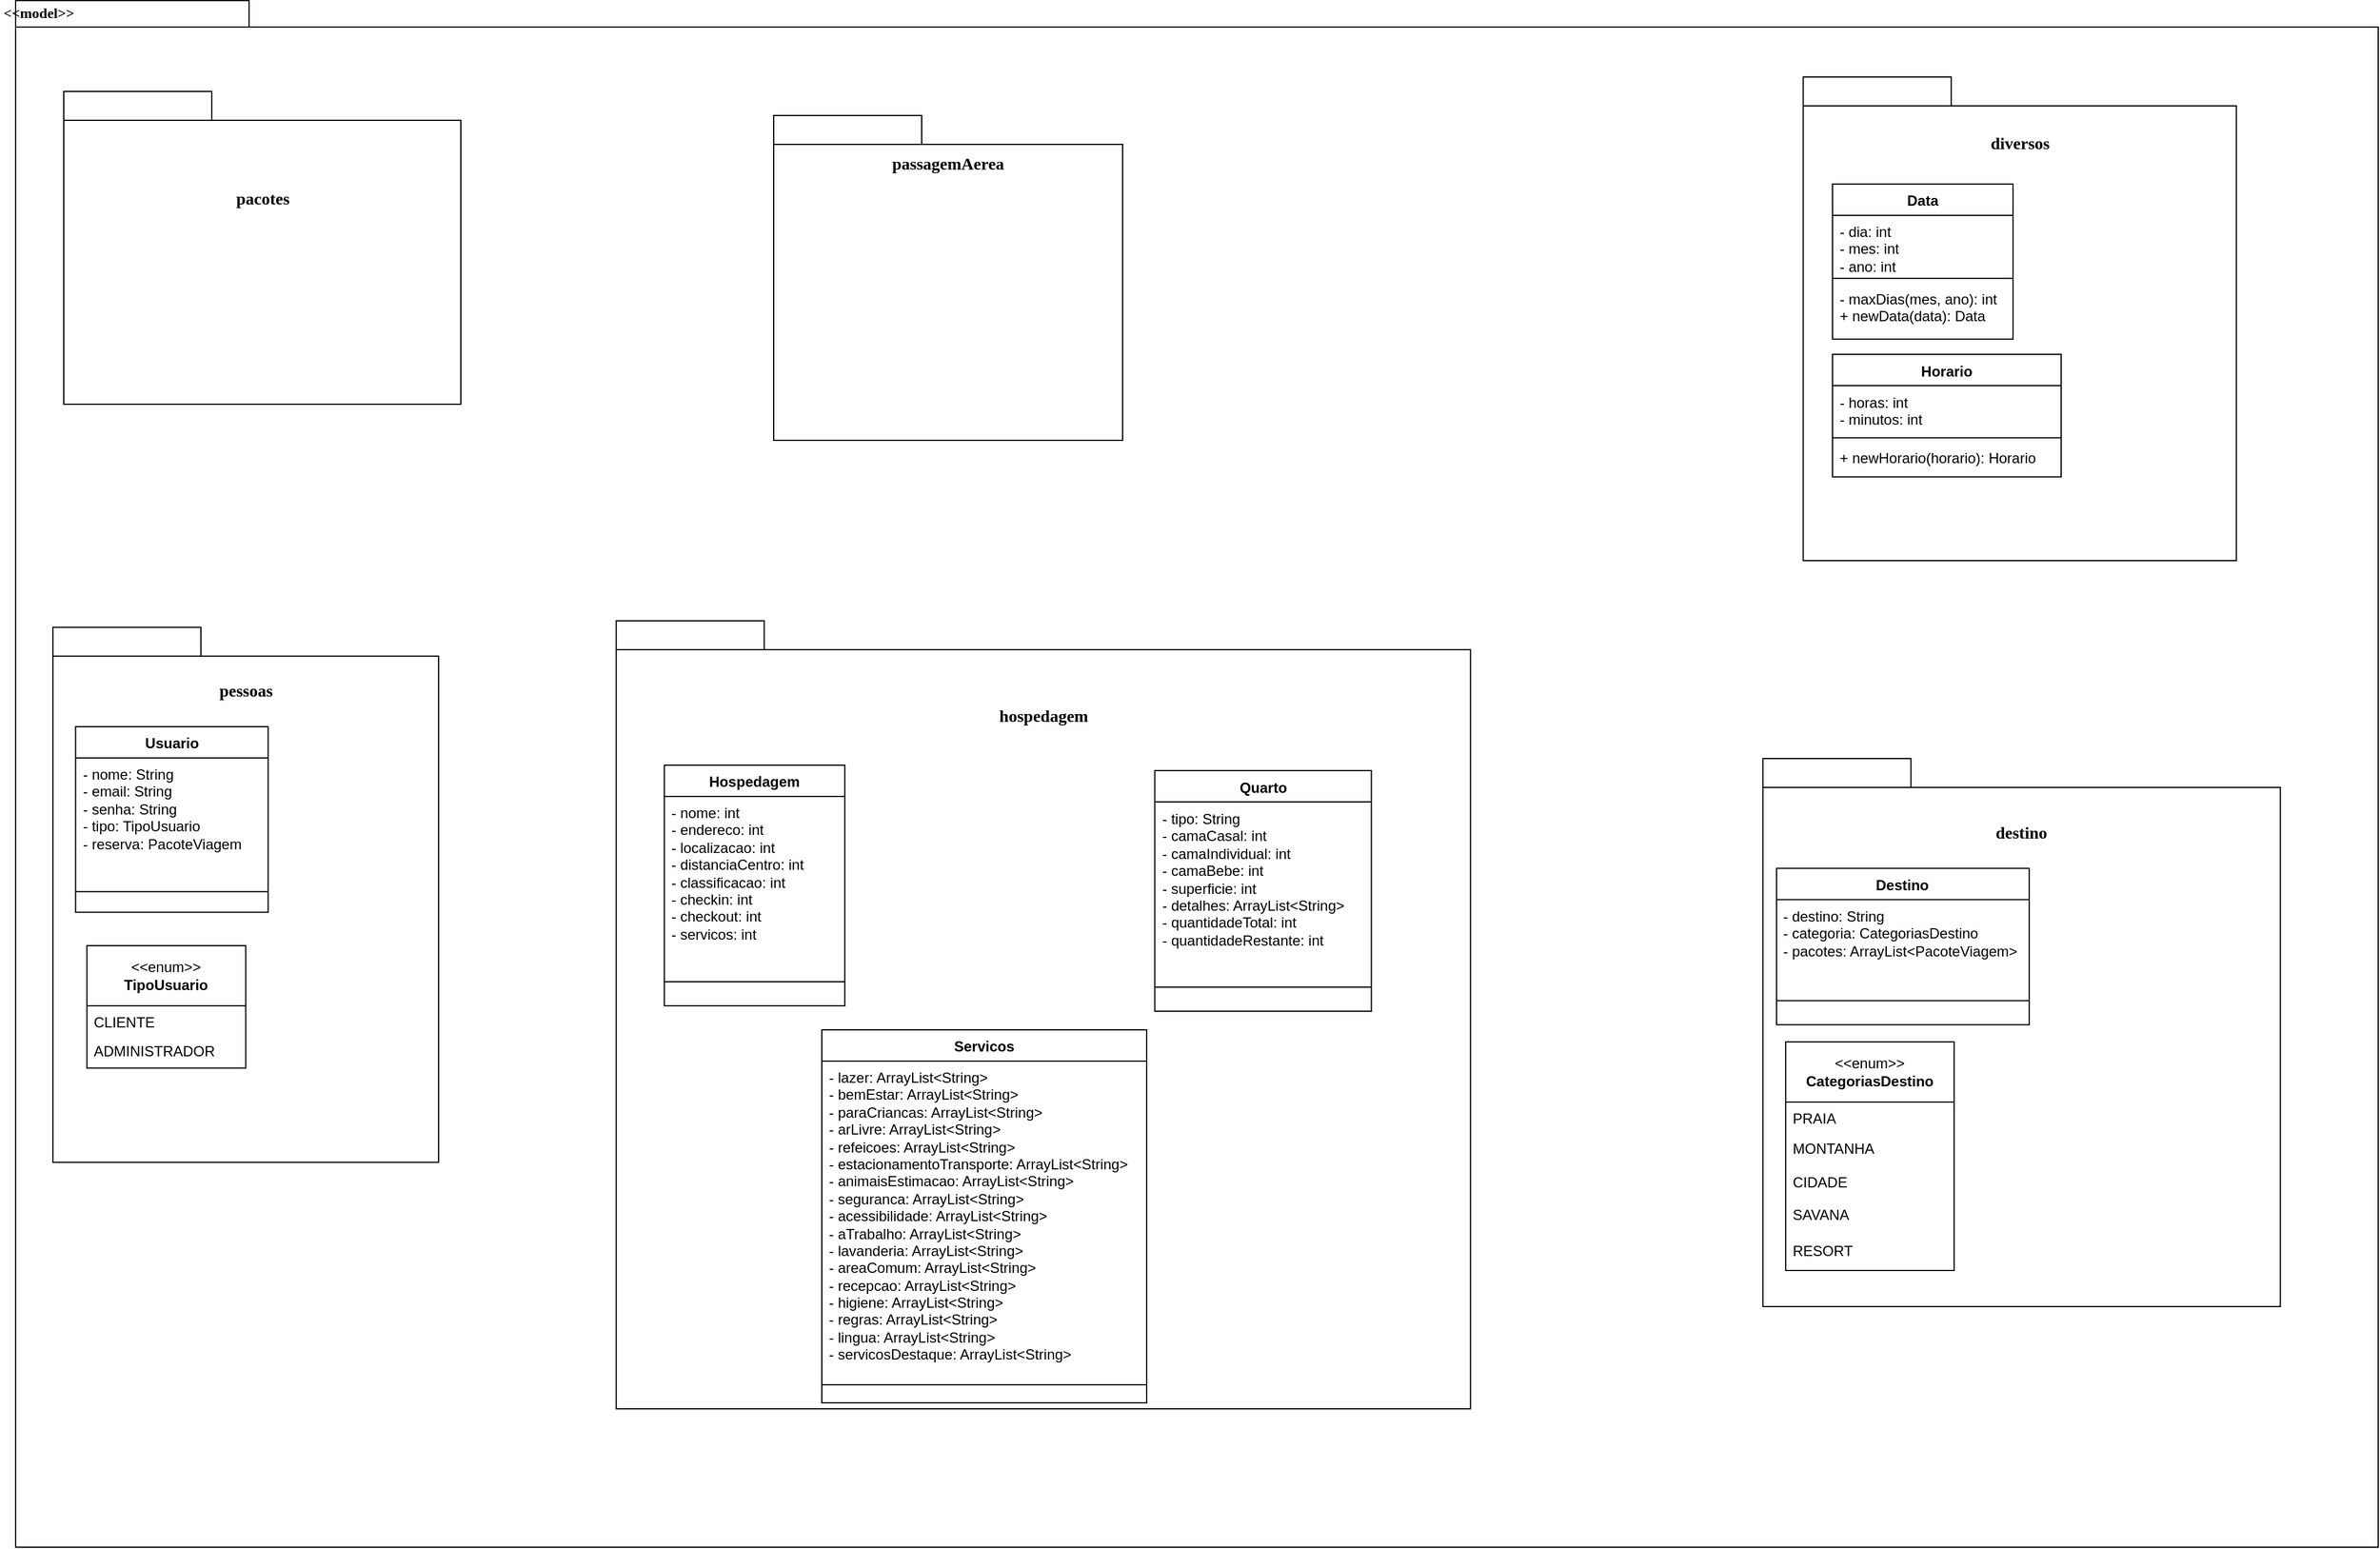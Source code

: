 <mxfile version="22.1.4" type="github">
  <diagram name="Page-1" id="b5b7bab2-c9e2-2cf4-8b2a-24fd1a2a6d21">
    <mxGraphModel dx="1179" dy="453" grid="1" gridSize="10" guides="1" tooltips="1" connect="1" arrows="1" fold="1" page="1" pageScale="1" pageWidth="827" pageHeight="1169" background="none" math="0" shadow="0">
      <root>
        <mxCell id="0" />
        <mxCell id="1" parent="0" />
        <mxCell id="6e0c8c40b5770093-72" value="" style="shape=folder;fontStyle=1;spacingTop=10;tabWidth=194;tabHeight=22;tabPosition=left;html=1;rounded=0;shadow=0;comic=0;labelBackgroundColor=none;strokeWidth=1;fillColor=none;fontFamily=Verdana;fontSize=10;align=center;" parent="1" vertex="1">
          <mxGeometry x="340" y="114.5" width="1963.5" height="1285.5" as="geometry" />
        </mxCell>
        <mxCell id="6e0c8c40b5770093-18" value="" style="group" parent="1" vertex="1" connectable="0">
          <mxGeometry x="380" y="190" width="330" height="260" as="geometry" />
        </mxCell>
        <mxCell id="6e0c8c40b5770093-11" value="" style="shape=folder;fontStyle=1;spacingTop=10;tabWidth=123;tabHeight=24;tabPosition=left;html=1;rounded=0;shadow=0;comic=0;labelBackgroundColor=none;strokeWidth=1;fontFamily=Verdana;fontSize=10;align=center;" parent="6e0c8c40b5770093-18" vertex="1">
          <mxGeometry width="330" height="260" as="geometry" />
        </mxCell>
        <mxCell id="uOKciexOjNlCDNnouLq3-6" value="&lt;font face=&quot;Verdana&quot; style=&quot;font-size: 14px;&quot;&gt;&lt;b&gt;pacotes&lt;/b&gt;&lt;/font&gt;" style="text;html=1;strokeColor=none;fillColor=none;align=center;verticalAlign=middle;whiteSpace=wrap;rounded=0;" vertex="1" parent="6e0c8c40b5770093-18">
          <mxGeometry x="129.643" y="60" width="70.714" height="60" as="geometry" />
        </mxCell>
        <mxCell id="6e0c8c40b5770093-19" value="" style="group" parent="1" vertex="1" connectable="0">
          <mxGeometry x="970" y="210" width="290" height="270" as="geometry" />
        </mxCell>
        <mxCell id="6e0c8c40b5770093-20" value="" style="shape=folder;fontStyle=1;spacingTop=10;tabWidth=123;tabHeight=24;tabPosition=left;html=1;rounded=0;shadow=0;comic=0;labelBackgroundColor=none;strokeWidth=1;fontFamily=Verdana;fontSize=10;align=center;" parent="6e0c8c40b5770093-19" vertex="1">
          <mxGeometry width="290" height="270" as="geometry" />
        </mxCell>
        <mxCell id="uOKciexOjNlCDNnouLq3-7" value="&lt;font face=&quot;Verdana&quot; style=&quot;font-size: 14px;&quot;&gt;&lt;b&gt;passagemAerea&lt;/b&gt;&lt;/font&gt;" style="text;html=1;strokeColor=none;fillColor=none;align=center;verticalAlign=middle;whiteSpace=wrap;rounded=0;" vertex="1" parent="6e0c8c40b5770093-19">
          <mxGeometry x="113.929" y="9.998" width="62.143" height="62.308" as="geometry" />
        </mxCell>
        <mxCell id="6e0c8c40b5770093-30" value="" style="group" parent="1" vertex="1" connectable="0">
          <mxGeometry x="1810" y="210" width="375.65" height="370" as="geometry" />
        </mxCell>
        <mxCell id="6e0c8c40b5770093-24" value="" style="group" parent="6e0c8c40b5770093-30" vertex="1" connectable="0">
          <mxGeometry width="375.65" height="370.0" as="geometry" />
        </mxCell>
        <mxCell id="6e0c8c40b5770093-25" value="" style="shape=folder;fontStyle=1;spacingTop=10;tabWidth=123;tabHeight=24;tabPosition=left;html=1;rounded=0;shadow=0;comic=0;labelBackgroundColor=none;strokeWidth=1;fontFamily=Verdana;fontSize=10;align=center;" parent="6e0c8c40b5770093-24" vertex="1">
          <mxGeometry x="15.65" y="-31.991" width="360" height="401.991" as="geometry" />
        </mxCell>
        <mxCell id="uOKciexOjNlCDNnouLq3-8" value="&lt;font face=&quot;Verdana&quot; style=&quot;font-size: 14px;&quot;&gt;&lt;b&gt;diversos&lt;/b&gt;&lt;/font&gt;" style="text;html=1;strokeColor=none;fillColor=none;align=center;verticalAlign=middle;whiteSpace=wrap;rounded=0;" vertex="1" parent="6e0c8c40b5770093-24">
          <mxGeometry x="148.7" width="93.91" height="47.02" as="geometry" />
        </mxCell>
        <mxCell id="uOKciexOjNlCDNnouLq3-25" value="Horario" style="swimlane;fontStyle=1;align=center;verticalAlign=top;childLayout=stackLayout;horizontal=1;startSize=26;horizontalStack=0;resizeParent=1;resizeParentMax=0;resizeLast=0;collapsible=1;marginBottom=0;whiteSpace=wrap;html=1;" vertex="1" parent="6e0c8c40b5770093-24">
          <mxGeometry x="40" y="198.537" width="190" height="101.805" as="geometry" />
        </mxCell>
        <mxCell id="uOKciexOjNlCDNnouLq3-26" value="- horas: int&lt;br&gt;- minutos: int" style="text;strokeColor=none;fillColor=none;align=left;verticalAlign=top;spacingLeft=4;spacingRight=4;overflow=hidden;rotatable=0;points=[[0,0.5],[1,0.5]];portConstraint=eastwest;whiteSpace=wrap;html=1;" vertex="1" parent="uOKciexOjNlCDNnouLq3-25">
          <mxGeometry y="26" width="190" height="39.707" as="geometry" />
        </mxCell>
        <mxCell id="uOKciexOjNlCDNnouLq3-27" value="" style="line;strokeWidth=1;fillColor=none;align=left;verticalAlign=middle;spacingTop=-1;spacingLeft=3;spacingRight=3;rotatable=0;labelPosition=right;points=[];portConstraint=eastwest;strokeColor=inherit;" vertex="1" parent="uOKciexOjNlCDNnouLq3-25">
          <mxGeometry y="65.707" width="190" height="7.22" as="geometry" />
        </mxCell>
        <mxCell id="uOKciexOjNlCDNnouLq3-28" value="+ newHorario(horario): Horario" style="text;strokeColor=none;fillColor=none;align=left;verticalAlign=top;spacingLeft=4;spacingRight=4;overflow=hidden;rotatable=0;points=[[0,0.5],[1,0.5]];portConstraint=eastwest;whiteSpace=wrap;html=1;" vertex="1" parent="uOKciexOjNlCDNnouLq3-25">
          <mxGeometry y="72.927" width="190" height="28.878" as="geometry" />
        </mxCell>
        <mxCell id="uOKciexOjNlCDNnouLq3-21" value="Data" style="swimlane;fontStyle=1;align=center;verticalAlign=top;childLayout=stackLayout;horizontal=1;startSize=26;horizontalStack=0;resizeParent=1;resizeParentMax=0;resizeLast=0;collapsible=1;marginBottom=0;whiteSpace=wrap;html=1;" vertex="1" parent="6e0c8c40b5770093-24">
          <mxGeometry x="40" y="57.025" width="150" height="128.878" as="geometry" />
        </mxCell>
        <mxCell id="uOKciexOjNlCDNnouLq3-22" value="- dia: int&lt;br&gt;- mes: int&lt;br&gt;- ano: int" style="text;strokeColor=none;fillColor=none;align=left;verticalAlign=top;spacingLeft=4;spacingRight=4;overflow=hidden;rotatable=0;points=[[0,0.5],[1,0.5]];portConstraint=eastwest;whiteSpace=wrap;html=1;" vertex="1" parent="uOKciexOjNlCDNnouLq3-21">
          <mxGeometry y="26" width="150" height="48.732" as="geometry" />
        </mxCell>
        <mxCell id="uOKciexOjNlCDNnouLq3-23" value="" style="line;strokeWidth=1;fillColor=none;align=left;verticalAlign=middle;spacingTop=-1;spacingLeft=3;spacingRight=3;rotatable=0;labelPosition=right;points=[];portConstraint=eastwest;strokeColor=inherit;" vertex="1" parent="uOKciexOjNlCDNnouLq3-21">
          <mxGeometry y="74.732" width="150" height="7.22" as="geometry" />
        </mxCell>
        <mxCell id="uOKciexOjNlCDNnouLq3-24" value="- maxDias(mes, ano): int&lt;br&gt;+ newData(data): Data" style="text;strokeColor=none;fillColor=none;align=left;verticalAlign=top;spacingLeft=4;spacingRight=4;overflow=hidden;rotatable=0;points=[[0,0.5],[1,0.5]];portConstraint=eastwest;whiteSpace=wrap;html=1;" vertex="1" parent="uOKciexOjNlCDNnouLq3-21">
          <mxGeometry y="81.951" width="150" height="46.927" as="geometry" />
        </mxCell>
        <mxCell id="6e0c8c40b5770093-73" value="&lt;b&gt;&lt;font style=&quot;font-size: 12px;&quot;&gt;&amp;lt;&amp;lt;model&amp;gt;&amp;gt;&lt;/font&gt;&lt;/b&gt;" style="text;html=1;align=left;verticalAlign=top;spacingTop=-4;fontSize=10;fontFamily=Verdana" parent="1" vertex="1">
          <mxGeometry x="327.5" y="114.5" width="130" height="20" as="geometry" />
        </mxCell>
        <mxCell id="uOKciexOjNlCDNnouLq3-9" value="" style="group" vertex="1" connectable="0" parent="1">
          <mxGeometry x="1773.47" y="780" width="448.7" height="460" as="geometry" />
        </mxCell>
        <mxCell id="uOKciexOjNlCDNnouLq3-10" value="" style="group" vertex="1" connectable="0" parent="uOKciexOjNlCDNnouLq3-9">
          <mxGeometry width="448.7" height="460" as="geometry" />
        </mxCell>
        <mxCell id="uOKciexOjNlCDNnouLq3-11" value="" style="shape=folder;fontStyle=1;spacingTop=10;tabWidth=123;tabHeight=24;tabPosition=left;html=1;rounded=0;shadow=0;comic=0;labelBackgroundColor=none;strokeWidth=1;fontFamily=Verdana;fontSize=10;align=center;" vertex="1" parent="uOKciexOjNlCDNnouLq3-10">
          <mxGeometry x="18.7" y="-35.45" width="430" height="455.45" as="geometry" />
        </mxCell>
        <mxCell id="uOKciexOjNlCDNnouLq3-12" value="&lt;font face=&quot;Verdana&quot; style=&quot;font-size: 14px;&quot;&gt;&lt;b&gt;destino&lt;/b&gt;&lt;/font&gt;" style="text;html=1;strokeColor=none;fillColor=none;align=center;verticalAlign=middle;whiteSpace=wrap;rounded=0;" vertex="1" parent="uOKciexOjNlCDNnouLq3-10">
          <mxGeometry x="177.609" y="0.002" width="112.174" height="53.182" as="geometry" />
        </mxCell>
        <mxCell id="uOKciexOjNlCDNnouLq3-29" value="Destino" style="swimlane;fontStyle=1;align=center;verticalAlign=top;childLayout=stackLayout;horizontal=1;startSize=26;horizontalStack=0;resizeParent=1;resizeParentMax=0;resizeLast=0;collapsible=1;marginBottom=0;whiteSpace=wrap;html=1;" vertex="1" parent="uOKciexOjNlCDNnouLq3-10">
          <mxGeometry x="30" y="55.71" width="210" height="130" as="geometry" />
        </mxCell>
        <mxCell id="uOKciexOjNlCDNnouLq3-30" value="- destino: String&lt;br&gt;- categoria: CategoriasDestino&lt;br&gt;- pacotes: ArrayList&amp;lt;PacoteViagem&amp;gt;" style="text;strokeColor=none;fillColor=none;align=left;verticalAlign=top;spacingLeft=4;spacingRight=4;overflow=hidden;rotatable=0;points=[[0,0.5],[1,0.5]];portConstraint=eastwest;whiteSpace=wrap;html=1;" vertex="1" parent="uOKciexOjNlCDNnouLq3-29">
          <mxGeometry y="26" width="210" height="64" as="geometry" />
        </mxCell>
        <mxCell id="uOKciexOjNlCDNnouLq3-31" value="" style="line;strokeWidth=1;fillColor=none;align=left;verticalAlign=middle;spacingTop=-1;spacingLeft=3;spacingRight=3;rotatable=0;labelPosition=right;points=[];portConstraint=eastwest;strokeColor=inherit;" vertex="1" parent="uOKciexOjNlCDNnouLq3-29">
          <mxGeometry y="90" width="210" height="40" as="geometry" />
        </mxCell>
        <mxCell id="uOKciexOjNlCDNnouLq3-33" value="&amp;lt;&amp;lt;enum&amp;gt;&amp;gt;&lt;br&gt;&lt;b&gt;CategoriasDestino&lt;/b&gt;" style="swimlane;fontStyle=0;childLayout=stackLayout;horizontal=1;startSize=50;fillColor=none;horizontalStack=0;resizeParent=1;resizeParentMax=0;resizeLast=0;collapsible=1;marginBottom=0;whiteSpace=wrap;html=1;" vertex="1" parent="uOKciexOjNlCDNnouLq3-10">
          <mxGeometry x="37.61" y="200" width="140" height="189.996" as="geometry" />
        </mxCell>
        <mxCell id="uOKciexOjNlCDNnouLq3-34" value="PRAIA" style="text;strokeColor=none;fillColor=none;align=left;verticalAlign=top;spacingLeft=4;spacingRight=4;overflow=hidden;rotatable=0;points=[[0,0.5],[1,0.5]];portConstraint=eastwest;whiteSpace=wrap;html=1;" vertex="1" parent="uOKciexOjNlCDNnouLq3-33">
          <mxGeometry y="50" width="140" height="24.514" as="geometry" />
        </mxCell>
        <mxCell id="uOKciexOjNlCDNnouLq3-35" value="MONTANHA" style="text;strokeColor=none;fillColor=none;align=left;verticalAlign=top;spacingLeft=4;spacingRight=4;overflow=hidden;rotatable=0;points=[[0,0.5],[1,0.5]];portConstraint=eastwest;whiteSpace=wrap;html=1;" vertex="1" parent="uOKciexOjNlCDNnouLq3-33">
          <mxGeometry y="74.514" width="140" height="28.971" as="geometry" />
        </mxCell>
        <mxCell id="uOKciexOjNlCDNnouLq3-36" value="CIDADE" style="text;strokeColor=none;fillColor=none;align=left;verticalAlign=top;spacingLeft=4;spacingRight=4;overflow=hidden;rotatable=0;points=[[0,0.5],[1,0.5]];portConstraint=eastwest;whiteSpace=wrap;html=1;" vertex="1" parent="uOKciexOjNlCDNnouLq3-33">
          <mxGeometry y="103.486" width="140" height="26.51" as="geometry" />
        </mxCell>
        <mxCell id="uOKciexOjNlCDNnouLq3-37" value="SAVANA" style="text;strokeColor=none;fillColor=none;align=left;verticalAlign=top;spacingLeft=4;spacingRight=4;overflow=hidden;rotatable=0;points=[[0,0.5],[1,0.5]];portConstraint=eastwest;whiteSpace=wrap;html=1;" vertex="1" parent="uOKciexOjNlCDNnouLq3-33">
          <mxGeometry y="129.996" width="140" height="30" as="geometry" />
        </mxCell>
        <mxCell id="uOKciexOjNlCDNnouLq3-39" value="RESORT" style="text;strokeColor=none;fillColor=none;align=left;verticalAlign=top;spacingLeft=4;spacingRight=4;overflow=hidden;rotatable=0;points=[[0,0.5],[1,0.5]];portConstraint=eastwest;whiteSpace=wrap;html=1;" vertex="1" parent="uOKciexOjNlCDNnouLq3-33">
          <mxGeometry y="159.996" width="140" height="30" as="geometry" />
        </mxCell>
        <mxCell id="uOKciexOjNlCDNnouLq3-13" value="" style="group" vertex="1" connectable="0" parent="1">
          <mxGeometry x="820" y="670" width="710" height="655" as="geometry" />
        </mxCell>
        <mxCell id="uOKciexOjNlCDNnouLq3-14" value="" style="group" vertex="1" connectable="0" parent="uOKciexOjNlCDNnouLq3-13">
          <mxGeometry y="-10" width="710" height="655.0" as="geometry" />
        </mxCell>
        <mxCell id="uOKciexOjNlCDNnouLq3-15" value="" style="shape=folder;fontStyle=1;spacingTop=10;tabWidth=123;tabHeight=24;tabPosition=left;html=1;rounded=0;shadow=0;comic=0;labelBackgroundColor=none;strokeWidth=1;fontFamily=Verdana;fontSize=10;align=center;" vertex="1" parent="uOKciexOjNlCDNnouLq3-14">
          <mxGeometry x="19.13" y="-29.995" width="710" height="655.0" as="geometry" />
        </mxCell>
        <mxCell id="uOKciexOjNlCDNnouLq3-16" value="&lt;font face=&quot;Verdana&quot; style=&quot;font-size: 14px;&quot;&gt;&lt;b&gt;hospedagem&lt;/b&gt;&lt;/font&gt;" style="text;html=1;strokeColor=none;fillColor=none;align=center;verticalAlign=middle;whiteSpace=wrap;rounded=0;" vertex="1" parent="uOKciexOjNlCDNnouLq3-14">
          <mxGeometry x="281.521" y="5.235" width="185.217" height="89.318" as="geometry" />
        </mxCell>
        <mxCell id="uOKciexOjNlCDNnouLq3-41" value="Hospedagem" style="swimlane;fontStyle=1;align=center;verticalAlign=top;childLayout=stackLayout;horizontal=1;startSize=26;horizontalStack=0;resizeParent=1;resizeParentMax=0;resizeLast=0;collapsible=1;marginBottom=0;whiteSpace=wrap;html=1;" vertex="1" parent="uOKciexOjNlCDNnouLq3-14">
          <mxGeometry x="59.13" y="89.995" width="150" height="200" as="geometry" />
        </mxCell>
        <mxCell id="uOKciexOjNlCDNnouLq3-42" value="- nome: int&lt;br&gt;- endereco: int&lt;br&gt;- localizacao: int&lt;br&gt;- distanciaCentro: int&lt;br style=&quot;border-color: var(--border-color);&quot;&gt;- classificacao: int&lt;br style=&quot;border-color: var(--border-color);&quot;&gt;- checkin: int&lt;br&gt;- checkout: int&lt;br&gt;- servicos: int" style="text;strokeColor=none;fillColor=none;align=left;verticalAlign=top;spacingLeft=4;spacingRight=4;overflow=hidden;rotatable=0;points=[[0,0.5],[1,0.5]];portConstraint=eastwest;whiteSpace=wrap;html=1;" vertex="1" parent="uOKciexOjNlCDNnouLq3-41">
          <mxGeometry y="26" width="150" height="134" as="geometry" />
        </mxCell>
        <mxCell id="uOKciexOjNlCDNnouLq3-43" value="" style="line;strokeWidth=1;fillColor=none;align=left;verticalAlign=middle;spacingTop=-1;spacingLeft=3;spacingRight=3;rotatable=0;labelPosition=right;points=[];portConstraint=eastwest;strokeColor=inherit;" vertex="1" parent="uOKciexOjNlCDNnouLq3-41">
          <mxGeometry y="160" width="150" height="40" as="geometry" />
        </mxCell>
        <mxCell id="uOKciexOjNlCDNnouLq3-45" value="Quarto" style="swimlane;fontStyle=1;align=center;verticalAlign=top;childLayout=stackLayout;horizontal=1;startSize=26;horizontalStack=0;resizeParent=1;resizeParentMax=0;resizeLast=0;collapsible=1;marginBottom=0;whiteSpace=wrap;html=1;" vertex="1" parent="uOKciexOjNlCDNnouLq3-14">
          <mxGeometry x="466.74" y="94.555" width="180" height="200" as="geometry" />
        </mxCell>
        <mxCell id="uOKciexOjNlCDNnouLq3-46" value="- tipo: String&lt;br style=&quot;border-color: var(--border-color);&quot;&gt;- camaCasal: int&lt;br style=&quot;border-color: var(--border-color);&quot;&gt;- camaIndividual: int&lt;br style=&quot;border-color: var(--border-color);&quot;&gt;- camaBebe: int&lt;br style=&quot;border-color: var(--border-color);&quot;&gt;- superficie: int&lt;br style=&quot;border-color: var(--border-color);&quot;&gt;- detalhes: ArrayList&amp;lt;String&amp;gt;&lt;br&gt;- quantidadeTotal: int&lt;br&gt;- quantidadeRestante: int" style="text;strokeColor=none;fillColor=none;align=left;verticalAlign=top;spacingLeft=4;spacingRight=4;overflow=hidden;rotatable=0;points=[[0,0.5],[1,0.5]];portConstraint=eastwest;whiteSpace=wrap;html=1;" vertex="1" parent="uOKciexOjNlCDNnouLq3-45">
          <mxGeometry y="26" width="180" height="134" as="geometry" />
        </mxCell>
        <mxCell id="uOKciexOjNlCDNnouLq3-47" value="" style="line;strokeWidth=1;fillColor=none;align=left;verticalAlign=middle;spacingTop=-1;spacingLeft=3;spacingRight=3;rotatable=0;labelPosition=right;points=[];portConstraint=eastwest;strokeColor=inherit;" vertex="1" parent="uOKciexOjNlCDNnouLq3-45">
          <mxGeometry y="160" width="180" height="40" as="geometry" />
        </mxCell>
        <mxCell id="uOKciexOjNlCDNnouLq3-49" value="Servicos" style="swimlane;fontStyle=1;align=center;verticalAlign=top;childLayout=stackLayout;horizontal=1;startSize=26;horizontalStack=0;resizeParent=1;resizeParentMax=0;resizeLast=0;collapsible=1;marginBottom=0;whiteSpace=wrap;html=1;" vertex="1" parent="uOKciexOjNlCDNnouLq3-14">
          <mxGeometry x="190" y="310" width="270" height="310" as="geometry" />
        </mxCell>
        <mxCell id="uOKciexOjNlCDNnouLq3-50" value="- lazer: ArrayList&amp;lt;String&amp;gt;&lt;br style=&quot;border-color: var(--border-color);&quot;&gt;- bemEstar: ArrayList&amp;lt;String&amp;gt;&lt;br style=&quot;border-color: var(--border-color);&quot;&gt;- paraCriancas: ArrayList&amp;lt;String&amp;gt;&lt;br style=&quot;border-color: var(--border-color);&quot;&gt;- arLivre: ArrayList&amp;lt;String&amp;gt;&lt;br style=&quot;border-color: var(--border-color);&quot;&gt;- refeicoes: ArrayList&amp;lt;String&amp;gt;&lt;br style=&quot;border-color: var(--border-color);&quot;&gt;- estacionamentoTransporte: ArrayList&amp;lt;String&amp;gt;&lt;br style=&quot;border-color: var(--border-color);&quot;&gt;- animaisEstimacao: ArrayList&amp;lt;String&amp;gt;&lt;br style=&quot;border-color: var(--border-color);&quot;&gt;- seguranca: ArrayList&amp;lt;String&amp;gt;&lt;br style=&quot;border-color: var(--border-color);&quot;&gt;- acessibilidade: ArrayList&amp;lt;String&amp;gt;&lt;br style=&quot;border-color: var(--border-color);&quot;&gt;- aTrabalho: ArrayList&amp;lt;String&amp;gt;&lt;br style=&quot;border-color: var(--border-color);&quot;&gt;- lavanderia: ArrayList&amp;lt;String&amp;gt;&lt;br style=&quot;border-color: var(--border-color);&quot;&gt;- areaComum: ArrayList&amp;lt;String&amp;gt;&lt;br style=&quot;border-color: var(--border-color);&quot;&gt;- recepcao: ArrayList&amp;lt;String&amp;gt;&lt;br style=&quot;border-color: var(--border-color);&quot;&gt;- higiene: ArrayList&amp;lt;String&amp;gt;&lt;br style=&quot;border-color: var(--border-color);&quot;&gt;- regras: ArrayList&amp;lt;String&amp;gt;&lt;br style=&quot;border-color: var(--border-color);&quot;&gt;- lingua: ArrayList&amp;lt;String&amp;gt;&lt;br style=&quot;border-color: var(--border-color);&quot;&gt;- servicosDestaque: ArrayList&amp;lt;String&amp;gt;" style="text;strokeColor=none;fillColor=none;align=left;verticalAlign=top;spacingLeft=4;spacingRight=4;overflow=hidden;rotatable=0;points=[[0,0.5],[1,0.5]];portConstraint=eastwest;whiteSpace=wrap;html=1;" vertex="1" parent="uOKciexOjNlCDNnouLq3-49">
          <mxGeometry y="26" width="270" height="254" as="geometry" />
        </mxCell>
        <mxCell id="uOKciexOjNlCDNnouLq3-51" value="" style="line;strokeWidth=1;fillColor=none;align=left;verticalAlign=middle;spacingTop=-1;spacingLeft=3;spacingRight=3;rotatable=0;labelPosition=right;points=[];portConstraint=eastwest;strokeColor=inherit;" vertex="1" parent="uOKciexOjNlCDNnouLq3-49">
          <mxGeometry y="280" width="270" height="30" as="geometry" />
        </mxCell>
        <mxCell id="uOKciexOjNlCDNnouLq3-17" value="" style="group" vertex="1" connectable="0" parent="1">
          <mxGeometry x="370" y="650" width="330" height="425.44" as="geometry" />
        </mxCell>
        <mxCell id="uOKciexOjNlCDNnouLq3-18" value="" style="group" vertex="1" connectable="0" parent="uOKciexOjNlCDNnouLq3-17">
          <mxGeometry x="-8.462" y="4.671" width="330" height="425.44" as="geometry" />
        </mxCell>
        <mxCell id="uOKciexOjNlCDNnouLq3-19" value="" style="shape=folder;fontStyle=1;spacingTop=10;tabWidth=123;tabHeight=24;tabPosition=left;html=1;rounded=0;shadow=0;comic=0;labelBackgroundColor=none;strokeWidth=1;fontFamily=Verdana;fontSize=10;align=center;" vertex="1" parent="uOKciexOjNlCDNnouLq3-18">
          <mxGeometry x="9.429" y="-19.338" width="320.571" height="444.778" as="geometry" />
        </mxCell>
        <mxCell id="uOKciexOjNlCDNnouLq3-20" value="&lt;font face=&quot;Verdana&quot; style=&quot;font-size: 14px;&quot;&gt;&lt;b&gt;pessoas&lt;/b&gt;&lt;/font&gt;" style="text;html=1;strokeColor=none;fillColor=none;align=center;verticalAlign=middle;whiteSpace=wrap;rounded=0;" vertex="1" parent="uOKciexOjNlCDNnouLq3-18">
          <mxGeometry x="141.429" y="19.338" width="56.571" height="29.007" as="geometry" />
        </mxCell>
        <mxCell id="uOKciexOjNlCDNnouLq3-54" value="Usuario" style="swimlane;fontStyle=1;align=center;verticalAlign=top;childLayout=stackLayout;horizontal=1;startSize=26;horizontalStack=0;resizeParent=1;resizeParentMax=0;resizeLast=0;collapsible=1;marginBottom=0;whiteSpace=wrap;html=1;" vertex="1" parent="uOKciexOjNlCDNnouLq3-18">
          <mxGeometry x="28.286" y="63.27" width="160" height="154.348" as="geometry" />
        </mxCell>
        <mxCell id="uOKciexOjNlCDNnouLq3-55" value="- nome: String&lt;br&gt;- email: String&lt;br&gt;- senha: String&lt;br&gt;- tipo: TipoUsuario&lt;br style=&quot;border-color: var(--border-color);&quot;&gt;- reserva: PacoteViagem" style="text;strokeColor=none;fillColor=none;align=left;verticalAlign=top;spacingLeft=4;spacingRight=4;overflow=hidden;rotatable=0;points=[[0,0.5],[1,0.5]];portConstraint=eastwest;whiteSpace=wrap;html=1;" vertex="1" parent="uOKciexOjNlCDNnouLq3-54">
          <mxGeometry y="26" width="160" height="94" as="geometry" />
        </mxCell>
        <mxCell id="uOKciexOjNlCDNnouLq3-56" value="" style="line;strokeWidth=1;fillColor=none;align=left;verticalAlign=middle;spacingTop=-1;spacingLeft=3;spacingRight=3;rotatable=0;labelPosition=right;points=[];portConstraint=eastwest;strokeColor=inherit;" vertex="1" parent="uOKciexOjNlCDNnouLq3-54">
          <mxGeometry y="120" width="160" height="34.348" as="geometry" />
        </mxCell>
        <mxCell id="uOKciexOjNlCDNnouLq3-58" value="&amp;lt;&amp;lt;enum&amp;gt;&amp;gt;&lt;br&gt;&lt;b&gt;TipoUsuario&lt;/b&gt;" style="swimlane;fontStyle=0;childLayout=stackLayout;horizontal=1;startSize=50;fillColor=none;horizontalStack=0;resizeParent=1;resizeParentMax=0;resizeLast=0;collapsible=1;marginBottom=0;whiteSpace=wrap;html=1;" vertex="1" parent="uOKciexOjNlCDNnouLq3-18">
          <mxGeometry x="37.712" y="245.328" width="132" height="101.716" as="geometry" />
        </mxCell>
        <mxCell id="uOKciexOjNlCDNnouLq3-59" value="CLIENTE" style="text;strokeColor=none;fillColor=none;align=left;verticalAlign=top;spacingLeft=4;spacingRight=4;overflow=hidden;rotatable=0;points=[[0,0.5],[1,0.5]];portConstraint=eastwest;whiteSpace=wrap;html=1;" vertex="1" parent="uOKciexOjNlCDNnouLq3-58">
          <mxGeometry y="50" width="132" height="23.703" as="geometry" />
        </mxCell>
        <mxCell id="uOKciexOjNlCDNnouLq3-60" value="ADMINISTRADOR" style="text;strokeColor=none;fillColor=none;align=left;verticalAlign=top;spacingLeft=4;spacingRight=4;overflow=hidden;rotatable=0;points=[[0,0.5],[1,0.5]];portConstraint=eastwest;whiteSpace=wrap;html=1;" vertex="1" parent="uOKciexOjNlCDNnouLq3-58">
          <mxGeometry y="73.703" width="132" height="28.013" as="geometry" />
        </mxCell>
      </root>
    </mxGraphModel>
  </diagram>
</mxfile>
